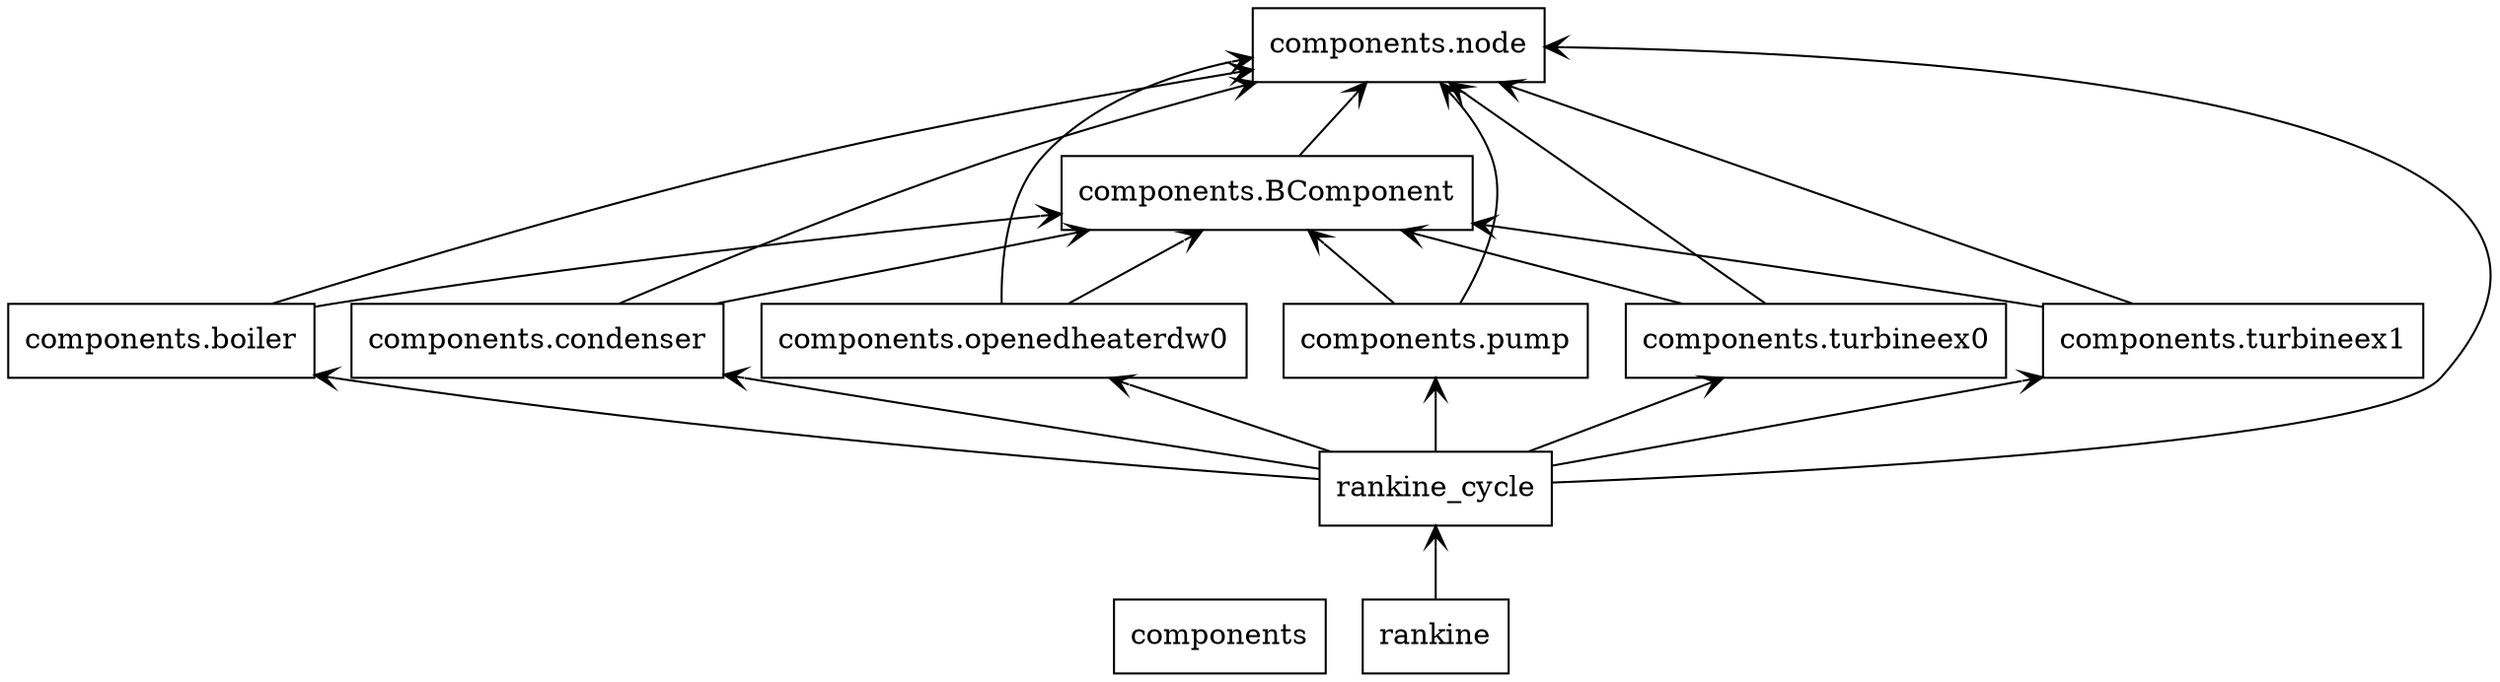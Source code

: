 digraph "packages" {
charset="utf-8"
rankdir=BT
"1" [label="components", shape="box"];
"2" [label="components.BComponent", shape="box"];
"3" [label="components.boiler", shape="box"];
"4" [label="components.condenser", shape="box"];
"5" [label="components.node", shape="box"];
"6" [label="components.openedheaterdw0", shape="box"];
"7" [label="components.pump", shape="box"];
"8" [label="components.turbineex0", shape="box"];
"9" [label="components.turbineex1", shape="box"];
"10" [label="rankine", shape="box"];
"11" [label="rankine_cycle", shape="box"];
"2" -> "5" [arrowhead="open", arrowtail="none"];
"3" -> "2" [arrowhead="open", arrowtail="none"];
"3" -> "5" [arrowhead="open", arrowtail="none"];
"4" -> "2" [arrowhead="open", arrowtail="none"];
"4" -> "5" [arrowhead="open", arrowtail="none"];
"6" -> "2" [arrowhead="open", arrowtail="none"];
"6" -> "5" [arrowhead="open", arrowtail="none"];
"7" -> "2" [arrowhead="open", arrowtail="none"];
"7" -> "5" [arrowhead="open", arrowtail="none"];
"8" -> "2" [arrowhead="open", arrowtail="none"];
"8" -> "5" [arrowhead="open", arrowtail="none"];
"9" -> "2" [arrowhead="open", arrowtail="none"];
"9" -> "5" [arrowhead="open", arrowtail="none"];
"10" -> "11" [arrowhead="open", arrowtail="none"];
"11" -> "3" [arrowhead="open", arrowtail="none"];
"11" -> "4" [arrowhead="open", arrowtail="none"];
"11" -> "5" [arrowhead="open", arrowtail="none"];
"11" -> "6" [arrowhead="open", arrowtail="none"];
"11" -> "7" [arrowhead="open", arrowtail="none"];
"11" -> "8" [arrowhead="open", arrowtail="none"];
"11" -> "9" [arrowhead="open", arrowtail="none"];
}
